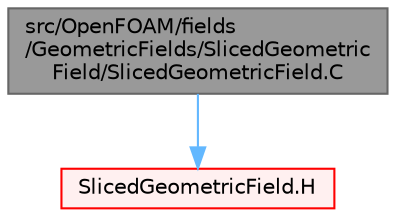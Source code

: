 digraph "src/OpenFOAM/fields/GeometricFields/SlicedGeometricField/SlicedGeometricField.C"
{
 // LATEX_PDF_SIZE
  bgcolor="transparent";
  edge [fontname=Helvetica,fontsize=10,labelfontname=Helvetica,labelfontsize=10];
  node [fontname=Helvetica,fontsize=10,shape=box,height=0.2,width=0.4];
  Node1 [id="Node000001",label="src/OpenFOAM/fields\l/GeometricFields/SlicedGeometric\lField/SlicedGeometricField.C",height=0.2,width=0.4,color="gray40", fillcolor="grey60", style="filled", fontcolor="black",tooltip=" "];
  Node1 -> Node2 [id="edge1_Node000001_Node000002",color="steelblue1",style="solid",tooltip=" "];
  Node2 [id="Node000002",label="SlicedGeometricField.H",height=0.2,width=0.4,color="red", fillcolor="#FFF0F0", style="filled",URL="$SlicedGeometricField_8H.html",tooltip=" "];
}
